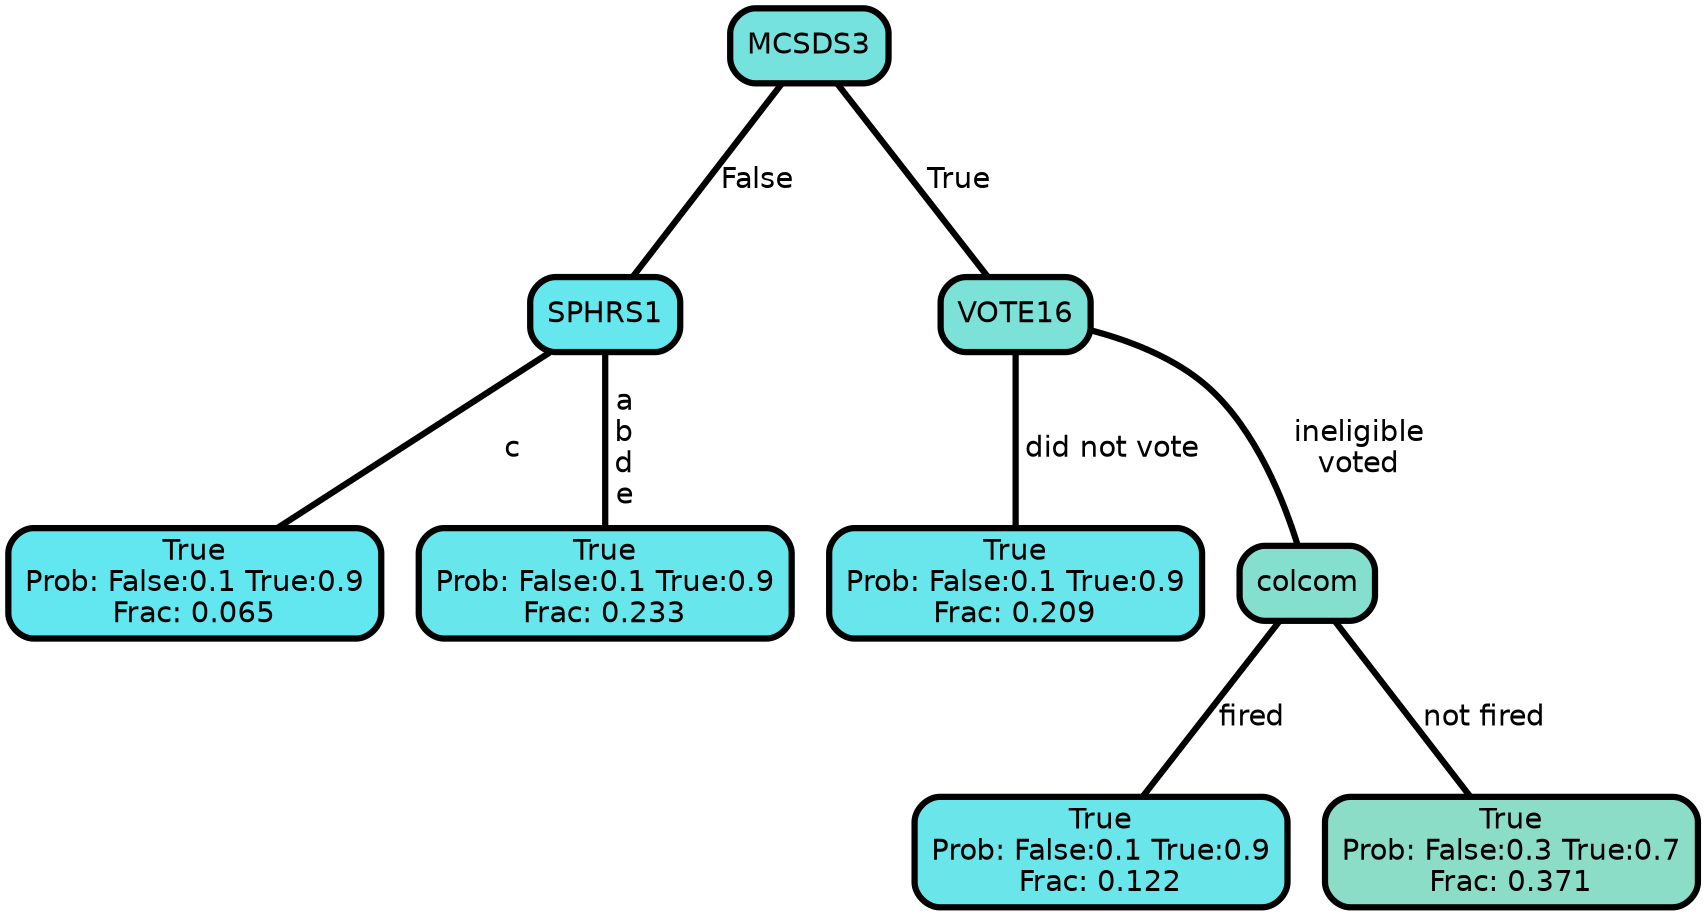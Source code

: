 graph Tree {
node [shape=box, style="filled, rounded",color="black",penwidth="3",fontcolor="black",                 fontname=helvetica] ;
graph [ranksep="0 equally", splines=straight,                 bgcolor=transparent, dpi=200] ;
edge [fontname=helvetica, color=black] ;
0 [label="True
Prob: False:0.1 True:0.9
Frac: 0.065", fillcolor="#62e7f1"] ;
1 [label="SPHRS1", fillcolor="#66e6ed"] ;
2 [label="True
Prob: False:0.1 True:0.9
Frac: 0.233", fillcolor="#67e6ec"] ;
3 [label="MCSDS3", fillcolor="#75e2de"] ;
4 [label="True
Prob: False:0.1 True:0.9
Frac: 0.209", fillcolor="#68e6eb"] ;
5 [label="VOTE16", fillcolor="#7ce1d7"] ;
6 [label="True
Prob: False:0.1 True:0.9
Frac: 0.122", fillcolor="#6ae5e9"] ;
7 [label="colcom", fillcolor="#84dfcf"] ;
8 [label="True
Prob: False:0.3 True:0.7
Frac: 0.371", fillcolor="#8cddc7"] ;
1 -- 0 [label=" c",penwidth=3] ;
1 -- 2 [label=" a\n b\n d\n e",penwidth=3] ;
3 -- 1 [label=" False",penwidth=3] ;
3 -- 5 [label=" True",penwidth=3] ;
5 -- 4 [label=" did not vote",penwidth=3] ;
5 -- 7 [label=" ineligible\n voted",penwidth=3] ;
7 -- 6 [label=" fired",penwidth=3] ;
7 -- 8 [label=" not fired",penwidth=3] ;
{rank = same;}}